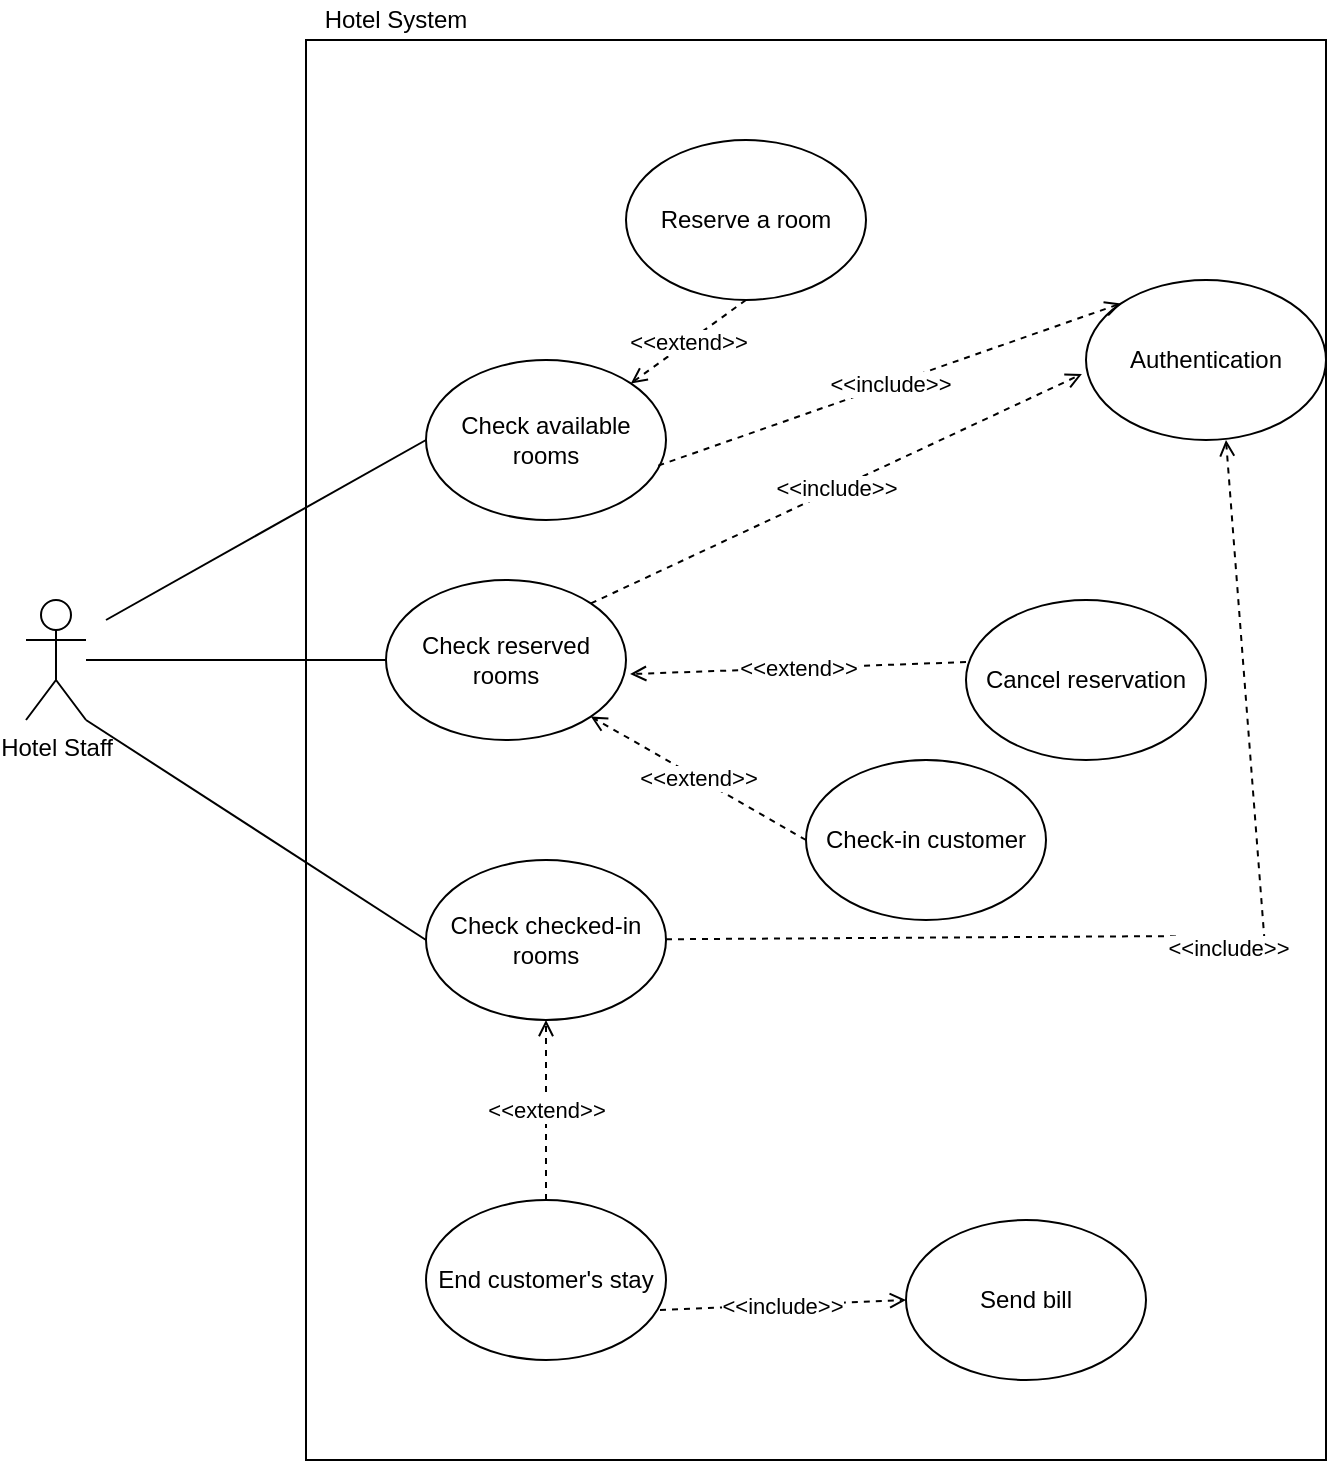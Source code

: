 <mxfile version="13.7.3" type="device"><diagram id="VzB0pJPlA92tWoaxJZA9" name="Page-1"><mxGraphModel dx="1106" dy="997" grid="1" gridSize="10" guides="1" tooltips="1" connect="1" arrows="1" fold="1" page="1" pageScale="1" pageWidth="1100" pageHeight="850" math="0" shadow="0"><root><mxCell id="0"/><mxCell id="1" parent="0"/><mxCell id="OuL-FPWHl_eOyEcX4xuU-22" value="" style="rounded=0;whiteSpace=wrap;html=1;" parent="1" vertex="1"><mxGeometry x="260" y="30" width="510" height="710" as="geometry"/></mxCell><mxCell id="OuL-FPWHl_eOyEcX4xuU-1" value="Hotel Staff" style="shape=umlActor;verticalLabelPosition=bottom;verticalAlign=top;html=1;outlineConnect=0;" parent="1" vertex="1"><mxGeometry x="120" y="310" width="30" height="60" as="geometry"/></mxCell><mxCell id="OuL-FPWHl_eOyEcX4xuU-2" value="Authentication" style="ellipse;whiteSpace=wrap;html=1;" parent="1" vertex="1"><mxGeometry x="650" y="150" width="120" height="80" as="geometry"/></mxCell><mxCell id="OuL-FPWHl_eOyEcX4xuU-4" value="Check checked-in rooms" style="ellipse;whiteSpace=wrap;html=1;" parent="1" vertex="1"><mxGeometry x="320" y="440" width="120" height="80" as="geometry"/></mxCell><mxCell id="OuL-FPWHl_eOyEcX4xuU-5" value="Check reserved rooms" style="ellipse;whiteSpace=wrap;html=1;" parent="1" vertex="1"><mxGeometry x="300" y="300" width="120" height="80" as="geometry"/></mxCell><mxCell id="OuL-FPWHl_eOyEcX4xuU-6" value="End customer's stay" style="ellipse;whiteSpace=wrap;html=1;" parent="1" vertex="1"><mxGeometry x="320" y="610" width="120" height="80" as="geometry"/></mxCell><mxCell id="OuL-FPWHl_eOyEcX4xuU-7" value="Reserve a room" style="ellipse;whiteSpace=wrap;html=1;" parent="1" vertex="1"><mxGeometry x="420" y="80" width="120" height="80" as="geometry"/></mxCell><mxCell id="OuL-FPWHl_eOyEcX4xuU-8" value="Send bill" style="ellipse;whiteSpace=wrap;html=1;" parent="1" vertex="1"><mxGeometry x="560" y="620" width="120" height="80" as="geometry"/></mxCell><mxCell id="OuL-FPWHl_eOyEcX4xuU-9" value="Cancel reservation" style="ellipse;whiteSpace=wrap;html=1;" parent="1" vertex="1"><mxGeometry x="590" y="310" width="120" height="80" as="geometry"/></mxCell><mxCell id="OuL-FPWHl_eOyEcX4xuU-11" value="" style="endArrow=none;html=1;entryX=0;entryY=0.5;entryDx=0;entryDy=0;" parent="1" source="OuL-FPWHl_eOyEcX4xuU-1" target="OuL-FPWHl_eOyEcX4xuU-5" edge="1"><mxGeometry width="50" height="50" relative="1" as="geometry"><mxPoint x="580" y="500" as="sourcePoint"/><mxPoint x="630" y="450" as="targetPoint"/></mxGeometry></mxCell><mxCell id="OuL-FPWHl_eOyEcX4xuU-12" value="" style="endArrow=none;html=1;exitX=1;exitY=1;exitDx=0;exitDy=0;exitPerimeter=0;entryX=0;entryY=0.5;entryDx=0;entryDy=0;" parent="1" source="OuL-FPWHl_eOyEcX4xuU-1" target="OuL-FPWHl_eOyEcX4xuU-4" edge="1"><mxGeometry width="50" height="50" relative="1" as="geometry"><mxPoint x="580" y="500" as="sourcePoint"/><mxPoint x="630" y="450" as="targetPoint"/></mxGeometry></mxCell><mxCell id="OuL-FPWHl_eOyEcX4xuU-13" value="&amp;lt;&amp;lt;extend&amp;gt;&amp;gt;" style="endArrow=open;html=1;exitX=0.5;exitY=1;exitDx=0;exitDy=0;entryX=1;entryY=0;entryDx=0;entryDy=0;dashed=1;endFill=0;" parent="1" source="OuL-FPWHl_eOyEcX4xuU-7" target="OuL-FPWHl_eOyEcX4xuU-26" edge="1"><mxGeometry width="50" height="50" relative="1" as="geometry"><mxPoint x="580" y="500" as="sourcePoint"/><mxPoint x="350" y="200" as="targetPoint"/></mxGeometry></mxCell><mxCell id="OuL-FPWHl_eOyEcX4xuU-14" value="&amp;lt;&amp;lt;extend&amp;gt;&amp;gt;" style="endArrow=open;html=1;exitX=0;exitY=0.388;exitDx=0;exitDy=0;entryX=1.017;entryY=0.588;entryDx=0;entryDy=0;dashed=1;endFill=0;exitPerimeter=0;entryPerimeter=0;" parent="1" source="OuL-FPWHl_eOyEcX4xuU-9" target="OuL-FPWHl_eOyEcX4xuU-5" edge="1"><mxGeometry width="50" height="50" relative="1" as="geometry"><mxPoint x="457.574" y="138.284" as="sourcePoint"/><mxPoint x="360" y="210" as="targetPoint"/></mxGeometry></mxCell><mxCell id="OuL-FPWHl_eOyEcX4xuU-15" value="&amp;lt;&amp;lt;extend&amp;gt;&amp;gt;" style="endArrow=open;html=1;exitX=0.5;exitY=0;exitDx=0;exitDy=0;entryX=0.5;entryY=1;entryDx=0;entryDy=0;dashed=1;endFill=0;" parent="1" source="OuL-FPWHl_eOyEcX4xuU-6" target="OuL-FPWHl_eOyEcX4xuU-4" edge="1"><mxGeometry width="50" height="50" relative="1" as="geometry"><mxPoint x="540" y="441.04" as="sourcePoint"/><mxPoint x="432.04" y="377.04" as="targetPoint"/></mxGeometry></mxCell><mxCell id="OuL-FPWHl_eOyEcX4xuU-16" value="&amp;lt;&amp;lt;include&amp;gt;&amp;gt;" style="endArrow=open;html=1;exitX=0.975;exitY=0.688;exitDx=0;exitDy=0;dashed=1;endFill=0;exitPerimeter=0;entryX=0;entryY=0.5;entryDx=0;entryDy=0;" parent="1" source="OuL-FPWHl_eOyEcX4xuU-6" target="OuL-FPWHl_eOyEcX4xuU-8" edge="1"><mxGeometry width="50" height="50" relative="1" as="geometry"><mxPoint x="390" y="620" as="sourcePoint"/><mxPoint x="520" y="670" as="targetPoint"/></mxGeometry></mxCell><mxCell id="OuL-FPWHl_eOyEcX4xuU-17" value="&amp;lt;&amp;lt;include&amp;gt;&amp;gt;" style="endArrow=open;html=1;dashed=1;endFill=0;" parent="1" source="OuL-FPWHl_eOyEcX4xuU-4" edge="1"><mxGeometry width="50" height="50" relative="1" as="geometry"><mxPoint x="447" y="675.04" as="sourcePoint"/><mxPoint x="720" y="230" as="targetPoint"/><Array as="points"><mxPoint x="700" y="478"/><mxPoint x="740" y="490"/></Array></mxGeometry></mxCell><mxCell id="OuL-FPWHl_eOyEcX4xuU-18" value="&amp;lt;&amp;lt;include&amp;gt;&amp;gt;" style="endArrow=open;html=1;exitX=1;exitY=0;exitDx=0;exitDy=0;dashed=1;endFill=0;entryX=-0.017;entryY=0.588;entryDx=0;entryDy=0;entryPerimeter=0;" parent="1" source="OuL-FPWHl_eOyEcX4xuU-5" target="OuL-FPWHl_eOyEcX4xuU-2" edge="1"><mxGeometry width="50" height="50" relative="1" as="geometry"><mxPoint x="447" y="675.04" as="sourcePoint"/><mxPoint x="570" y="670" as="targetPoint"/></mxGeometry></mxCell><mxCell id="OuL-FPWHl_eOyEcX4xuU-23" value="Hotel System" style="text;html=1;strokeColor=none;fillColor=none;align=center;verticalAlign=middle;whiteSpace=wrap;rounded=0;" parent="1" vertex="1"><mxGeometry x="260" y="10" width="90" height="20" as="geometry"/></mxCell><mxCell id="OuL-FPWHl_eOyEcX4xuU-26" value="Check available rooms" style="ellipse;whiteSpace=wrap;html=1;" parent="1" vertex="1"><mxGeometry x="320" y="190" width="120" height="80" as="geometry"/></mxCell><mxCell id="OuL-FPWHl_eOyEcX4xuU-27" value="" style="endArrow=none;html=1;entryX=0;entryY=0.5;entryDx=0;entryDy=0;" parent="1" target="OuL-FPWHl_eOyEcX4xuU-26" edge="1"><mxGeometry width="50" height="50" relative="1" as="geometry"><mxPoint x="160" y="320" as="sourcePoint"/><mxPoint x="310.0" y="350" as="targetPoint"/></mxGeometry></mxCell><mxCell id="OuL-FPWHl_eOyEcX4xuU-28" value="&amp;lt;&amp;lt;include&amp;gt;&amp;gt;" style="endArrow=open;html=1;exitX=0.968;exitY=0.66;exitDx=0;exitDy=0;dashed=1;endFill=0;entryX=0;entryY=0;entryDx=0;entryDy=0;exitPerimeter=0;" parent="1" source="OuL-FPWHl_eOyEcX4xuU-26" target="OuL-FPWHl_eOyEcX4xuU-2" edge="1"><mxGeometry width="50" height="50" relative="1" as="geometry"><mxPoint x="412.426" y="321.716" as="sourcePoint"/><mxPoint x="657.96" y="287.04" as="targetPoint"/></mxGeometry></mxCell><mxCell id="YfTkL9sAlFozXekBk2n7-1" value="Check-in customer" style="ellipse;whiteSpace=wrap;html=1;" vertex="1" parent="1"><mxGeometry x="510" y="390" width="120" height="80" as="geometry"/></mxCell><mxCell id="YfTkL9sAlFozXekBk2n7-2" value="&amp;lt;&amp;lt;extend&amp;gt;&amp;gt;" style="endArrow=open;html=1;exitX=0;exitY=0.5;exitDx=0;exitDy=0;entryX=1;entryY=1;entryDx=0;entryDy=0;dashed=1;endFill=0;" edge="1" parent="1" source="YfTkL9sAlFozXekBk2n7-1" target="OuL-FPWHl_eOyEcX4xuU-5"><mxGeometry width="50" height="50" relative="1" as="geometry"><mxPoint x="570" y="371.04" as="sourcePoint"/><mxPoint x="432.04" y="357.04" as="targetPoint"/></mxGeometry></mxCell></root></mxGraphModel></diagram></mxfile>